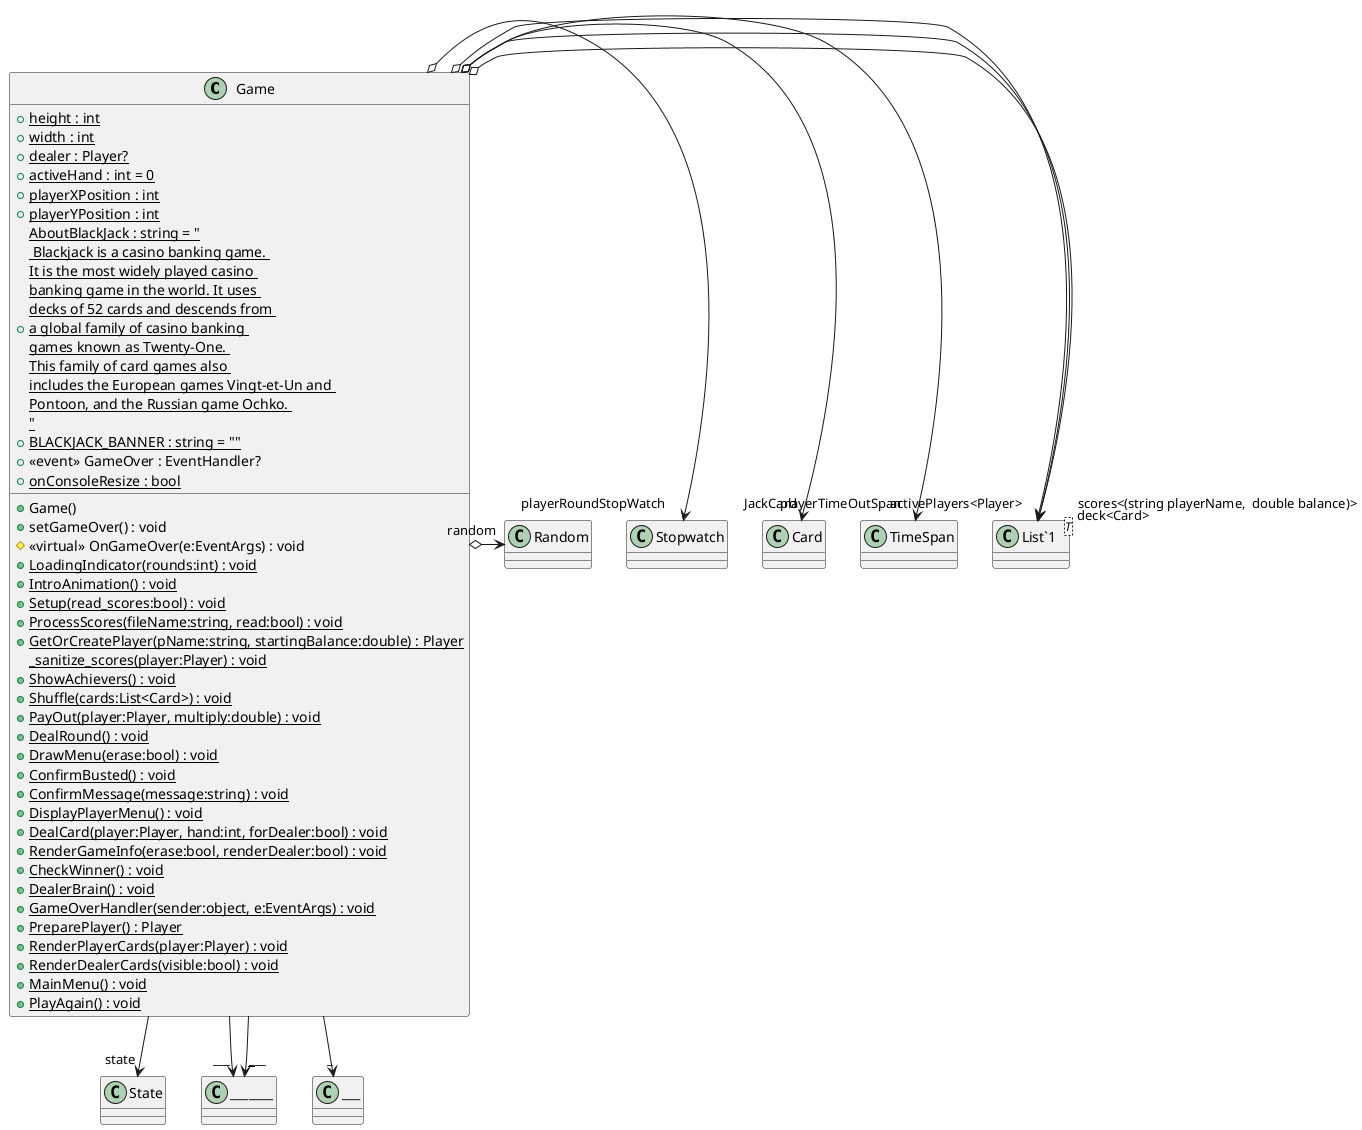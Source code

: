 @startuml
class Game {
    + {static} height : int
    + {static} width : int
    + {static} dealer : Player?
    + {static} activeHand : int = 0
    + {static} playerXPosition : int
    + {static} playerYPosition : int
    + {static} AboutBlackJack : string = "\n Blackjack is a casino banking game. \nIt is the most widely played casino \nbanking game in the world. It uses \ndecks of 52 cards and descends from \na global family of casino banking \ngames known as Twenty-One. \nThis family of card games also \nincludes the European games Vingt-et-Un and \nPontoon, and the Russian game Ochko. \n"
    + {static} BLACKJACK_BANNER : string = ""
    + Game()
    +  <<event>> GameOver : EventHandler? 
    + setGameOver() : void
    # <<virtual>> OnGameOver(e:EventArgs) : void
    + {static} onConsoleResize : bool
    + {static} LoadingIndicator(rounds:int) : void
    + {static} IntroAnimation() : void
    + {static} Setup(read_scores:bool) : void
    + {static} ProcessScores(fileName:string, read:bool) : void
    + {static} GetOrCreatePlayer(pName:string, startingBalance:double) : Player
    {static} _sanitize_scores(player:Player) : void
    + {static} ShowAchievers() : void
    + {static} Shuffle(cards:List<Card>) : void
    + {static} PayOut(player:Player, multiply:double) : void
    + {static} DealRound() : void
    + {static} DrawMenu(erase:bool) : void
    + {static} ConfirmBusted() : void
    + {static} ConfirmMessage(message:string) : void
    + {static} DisplayPlayerMenu() : void
    + {static} DealCard(player:Player, hand:int, forDealer:bool) : void
    + {static} RenderGameInfo(erase:bool, renderDealer:bool) : void
    + {static} CheckWinner() : void
    + {static} DealerBrain() : void
    + {static} GameOverHandler(sender:object, e:EventArgs) : void
    + {static} PreparePlayer() : Player
    + {static} RenderPlayerCards(player:Player) : void
    + {static} RenderDealerCards(visible:bool) : void
    + {static} MainMenu() : void
    + {static} PlayAgain() : void
}
class "List`1"<T> {
}
Game o-> "scores<(string playerName,  double balance)>" "List`1"
Game o-> "playerTimeOutSpan" TimeSpan
Game o-> "activePlayers<Player>" "List`1"
Game o-> "JackCard" Card
Game o-> "playerRoundStopWatch" Stopwatch
Game o-> "random" Random
Game o-> "deck<Card>" "List`1"
Game --> "state" State
Game --> "___" _______
Game --> "_______" _______
Game --> "_" ___
@enduml
